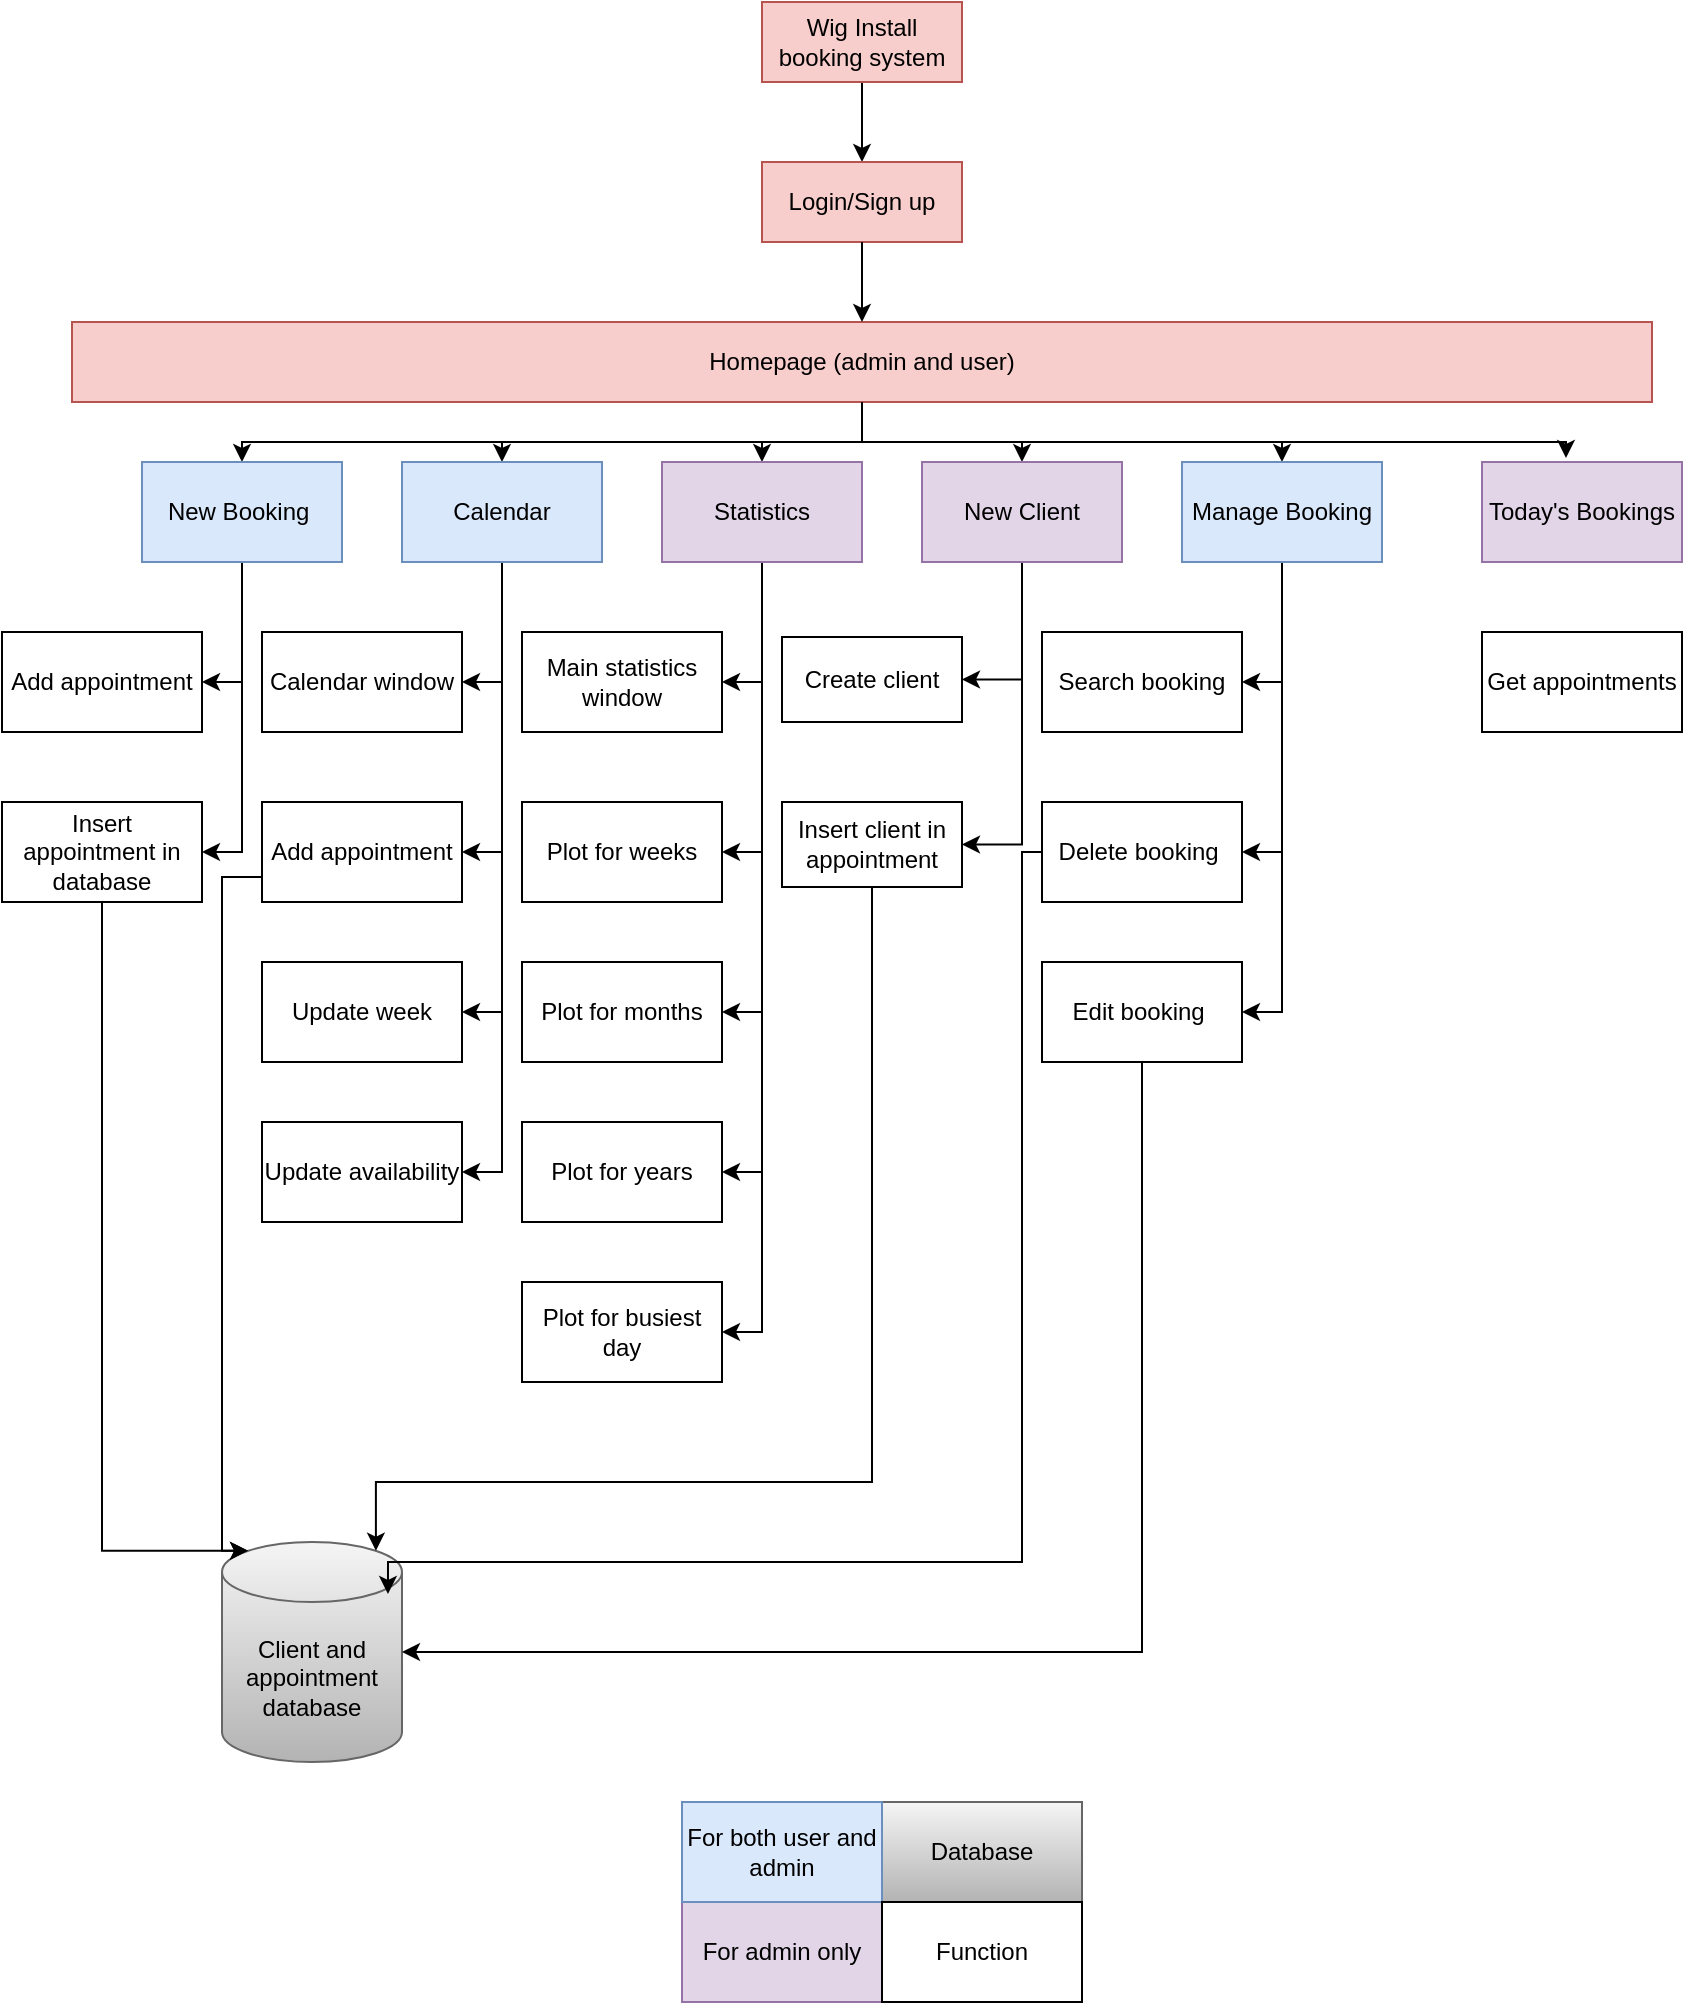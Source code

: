 <mxfile version="26.2.3">
  <diagram name="Page-1" id="0_XSRMOqwUA9aK43pTI8">
    <mxGraphModel dx="1716" dy="474" grid="1" gridSize="10" guides="1" tooltips="1" connect="1" arrows="1" fold="1" page="1" pageScale="1" pageWidth="850" pageHeight="1100" math="0" shadow="0">
      <root>
        <mxCell id="0" />
        <mxCell id="1" parent="0" />
        <mxCell id="44dSVLTpGog5VXZoPd1q-29" style="edgeStyle=orthogonalEdgeStyle;rounded=0;orthogonalLoop=1;jettySize=auto;html=1;exitX=0.5;exitY=1;exitDx=0;exitDy=0;entryX=0.5;entryY=0;entryDx=0;entryDy=0;" edge="1" parent="1" source="44dSVLTpGog5VXZoPd1q-1" target="44dSVLTpGog5VXZoPd1q-2">
          <mxGeometry relative="1" as="geometry" />
        </mxCell>
        <mxCell id="44dSVLTpGog5VXZoPd1q-1" value="Wig Install booking system" style="rounded=0;whiteSpace=wrap;html=1;fillColor=#f8cecc;strokeColor=#b85450;" vertex="1" parent="1">
          <mxGeometry x="360" y="80" width="100" height="40" as="geometry" />
        </mxCell>
        <mxCell id="44dSVLTpGog5VXZoPd1q-2" value="Login/Sign up" style="rounded=0;whiteSpace=wrap;html=1;fillColor=#f8cecc;strokeColor=#b85450;" vertex="1" parent="1">
          <mxGeometry x="360" y="160" width="100" height="40" as="geometry" />
        </mxCell>
        <mxCell id="44dSVLTpGog5VXZoPd1q-31" style="edgeStyle=orthogonalEdgeStyle;rounded=0;orthogonalLoop=1;jettySize=auto;html=1;exitX=0.5;exitY=1;exitDx=0;exitDy=0;entryX=0.5;entryY=0;entryDx=0;entryDy=0;" edge="1" parent="1" source="44dSVLTpGog5VXZoPd1q-3" target="44dSVLTpGog5VXZoPd1q-5">
          <mxGeometry relative="1" as="geometry" />
        </mxCell>
        <mxCell id="44dSVLTpGog5VXZoPd1q-32" style="edgeStyle=orthogonalEdgeStyle;rounded=0;orthogonalLoop=1;jettySize=auto;html=1;exitX=0.5;exitY=1;exitDx=0;exitDy=0;entryX=0.5;entryY=0;entryDx=0;entryDy=0;" edge="1" parent="1" source="44dSVLTpGog5VXZoPd1q-3" target="44dSVLTpGog5VXZoPd1q-6">
          <mxGeometry relative="1" as="geometry" />
        </mxCell>
        <mxCell id="44dSVLTpGog5VXZoPd1q-33" style="edgeStyle=orthogonalEdgeStyle;rounded=0;orthogonalLoop=1;jettySize=auto;html=1;exitX=0.5;exitY=1;exitDx=0;exitDy=0;entryX=0.5;entryY=0;entryDx=0;entryDy=0;" edge="1" parent="1" source="44dSVLTpGog5VXZoPd1q-3" target="44dSVLTpGog5VXZoPd1q-10">
          <mxGeometry relative="1" as="geometry" />
        </mxCell>
        <mxCell id="44dSVLTpGog5VXZoPd1q-34" style="edgeStyle=orthogonalEdgeStyle;rounded=0;orthogonalLoop=1;jettySize=auto;html=1;exitX=0.5;exitY=1;exitDx=0;exitDy=0;entryX=0.5;entryY=0;entryDx=0;entryDy=0;" edge="1" parent="1" source="44dSVLTpGog5VXZoPd1q-3" target="44dSVLTpGog5VXZoPd1q-7">
          <mxGeometry relative="1" as="geometry" />
        </mxCell>
        <mxCell id="44dSVLTpGog5VXZoPd1q-35" style="edgeStyle=orthogonalEdgeStyle;rounded=0;orthogonalLoop=1;jettySize=auto;html=1;exitX=0.5;exitY=1;exitDx=0;exitDy=0;entryX=0.5;entryY=0;entryDx=0;entryDy=0;" edge="1" parent="1" source="44dSVLTpGog5VXZoPd1q-3" target="44dSVLTpGog5VXZoPd1q-8">
          <mxGeometry relative="1" as="geometry" />
        </mxCell>
        <mxCell id="44dSVLTpGog5VXZoPd1q-3" value="Homepage (admin and user)" style="rounded=0;whiteSpace=wrap;html=1;fillColor=#f8cecc;strokeColor=#b85450;" vertex="1" parent="1">
          <mxGeometry x="15" y="240" width="790" height="40" as="geometry" />
        </mxCell>
        <mxCell id="44dSVLTpGog5VXZoPd1q-38" style="edgeStyle=orthogonalEdgeStyle;rounded=0;orthogonalLoop=1;jettySize=auto;html=1;exitX=0.5;exitY=1;exitDx=0;exitDy=0;entryX=1;entryY=0.5;entryDx=0;entryDy=0;" edge="1" parent="1" source="44dSVLTpGog5VXZoPd1q-5" target="44dSVLTpGog5VXZoPd1q-12">
          <mxGeometry relative="1" as="geometry" />
        </mxCell>
        <mxCell id="44dSVLTpGog5VXZoPd1q-39" style="edgeStyle=orthogonalEdgeStyle;rounded=0;orthogonalLoop=1;jettySize=auto;html=1;exitX=0.5;exitY=1;exitDx=0;exitDy=0;entryX=1;entryY=0.5;entryDx=0;entryDy=0;" edge="1" parent="1" source="44dSVLTpGog5VXZoPd1q-5" target="44dSVLTpGog5VXZoPd1q-11">
          <mxGeometry relative="1" as="geometry" />
        </mxCell>
        <mxCell id="44dSVLTpGog5VXZoPd1q-5" value="New Booking&amp;nbsp;" style="rounded=0;whiteSpace=wrap;html=1;fillColor=#dae8fc;strokeColor=#6c8ebf;" vertex="1" parent="1">
          <mxGeometry x="50" y="310" width="100" height="50" as="geometry" />
        </mxCell>
        <mxCell id="44dSVLTpGog5VXZoPd1q-45" style="edgeStyle=orthogonalEdgeStyle;rounded=0;orthogonalLoop=1;jettySize=auto;html=1;exitX=0.5;exitY=1;exitDx=0;exitDy=0;entryX=1;entryY=0.5;entryDx=0;entryDy=0;" edge="1" parent="1" source="44dSVLTpGog5VXZoPd1q-6" target="44dSVLTpGog5VXZoPd1q-16">
          <mxGeometry relative="1" as="geometry" />
        </mxCell>
        <mxCell id="44dSVLTpGog5VXZoPd1q-47" style="edgeStyle=orthogonalEdgeStyle;rounded=0;orthogonalLoop=1;jettySize=auto;html=1;exitX=0.5;exitY=1;exitDx=0;exitDy=0;entryX=1;entryY=0.5;entryDx=0;entryDy=0;" edge="1" parent="1" source="44dSVLTpGog5VXZoPd1q-6" target="44dSVLTpGog5VXZoPd1q-15">
          <mxGeometry relative="1" as="geometry" />
        </mxCell>
        <mxCell id="44dSVLTpGog5VXZoPd1q-48" style="edgeStyle=orthogonalEdgeStyle;rounded=0;orthogonalLoop=1;jettySize=auto;html=1;exitX=0.5;exitY=1;exitDx=0;exitDy=0;entryX=1;entryY=0.5;entryDx=0;entryDy=0;" edge="1" parent="1" source="44dSVLTpGog5VXZoPd1q-6" target="44dSVLTpGog5VXZoPd1q-14">
          <mxGeometry relative="1" as="geometry" />
        </mxCell>
        <mxCell id="44dSVLTpGog5VXZoPd1q-49" style="edgeStyle=orthogonalEdgeStyle;rounded=0;orthogonalLoop=1;jettySize=auto;html=1;exitX=0.5;exitY=1;exitDx=0;exitDy=0;entryX=1;entryY=0.5;entryDx=0;entryDy=0;" edge="1" parent="1" source="44dSVLTpGog5VXZoPd1q-6" target="44dSVLTpGog5VXZoPd1q-13">
          <mxGeometry relative="1" as="geometry" />
        </mxCell>
        <mxCell id="44dSVLTpGog5VXZoPd1q-6" value="Calendar" style="rounded=0;whiteSpace=wrap;html=1;fillColor=#dae8fc;strokeColor=#6c8ebf;" vertex="1" parent="1">
          <mxGeometry x="180" y="310" width="100" height="50" as="geometry" />
        </mxCell>
        <mxCell id="44dSVLTpGog5VXZoPd1q-55" style="edgeStyle=orthogonalEdgeStyle;rounded=0;orthogonalLoop=1;jettySize=auto;html=1;exitX=0.5;exitY=1;exitDx=0;exitDy=0;entryX=1;entryY=0.5;entryDx=0;entryDy=0;" edge="1" parent="1" source="44dSVLTpGog5VXZoPd1q-7" target="44dSVLTpGog5VXZoPd1q-23">
          <mxGeometry relative="1" as="geometry" />
        </mxCell>
        <mxCell id="44dSVLTpGog5VXZoPd1q-56" style="edgeStyle=orthogonalEdgeStyle;rounded=0;orthogonalLoop=1;jettySize=auto;html=1;exitX=0.5;exitY=1;exitDx=0;exitDy=0;entryX=1;entryY=0.5;entryDx=0;entryDy=0;" edge="1" parent="1" source="44dSVLTpGog5VXZoPd1q-7" target="44dSVLTpGog5VXZoPd1q-22">
          <mxGeometry relative="1" as="geometry" />
        </mxCell>
        <mxCell id="44dSVLTpGog5VXZoPd1q-7" value="New Client" style="rounded=0;whiteSpace=wrap;html=1;fillColor=#e1d5e7;strokeColor=#9673a6;" vertex="1" parent="1">
          <mxGeometry x="440" y="310" width="100" height="50" as="geometry" />
        </mxCell>
        <mxCell id="44dSVLTpGog5VXZoPd1q-57" style="edgeStyle=orthogonalEdgeStyle;rounded=0;orthogonalLoop=1;jettySize=auto;html=1;exitX=0.5;exitY=1;exitDx=0;exitDy=0;entryX=1;entryY=0.5;entryDx=0;entryDy=0;" edge="1" parent="1" source="44dSVLTpGog5VXZoPd1q-8" target="44dSVLTpGog5VXZoPd1q-25">
          <mxGeometry relative="1" as="geometry" />
        </mxCell>
        <mxCell id="44dSVLTpGog5VXZoPd1q-58" style="edgeStyle=orthogonalEdgeStyle;rounded=0;orthogonalLoop=1;jettySize=auto;html=1;exitX=0.5;exitY=1;exitDx=0;exitDy=0;entryX=1;entryY=0.5;entryDx=0;entryDy=0;" edge="1" parent="1" source="44dSVLTpGog5VXZoPd1q-8" target="44dSVLTpGog5VXZoPd1q-24">
          <mxGeometry relative="1" as="geometry" />
        </mxCell>
        <mxCell id="44dSVLTpGog5VXZoPd1q-59" style="edgeStyle=orthogonalEdgeStyle;rounded=0;orthogonalLoop=1;jettySize=auto;html=1;exitX=0.5;exitY=1;exitDx=0;exitDy=0;entryX=1;entryY=0.5;entryDx=0;entryDy=0;" edge="1" parent="1" source="44dSVLTpGog5VXZoPd1q-8" target="44dSVLTpGog5VXZoPd1q-26">
          <mxGeometry relative="1" as="geometry" />
        </mxCell>
        <mxCell id="44dSVLTpGog5VXZoPd1q-8" value="Manage Booking" style="rounded=0;whiteSpace=wrap;html=1;fillColor=#dae8fc;strokeColor=#6c8ebf;" vertex="1" parent="1">
          <mxGeometry x="570" y="310" width="100" height="50" as="geometry" />
        </mxCell>
        <mxCell id="44dSVLTpGog5VXZoPd1q-9" value="Today&#39;s Bookings" style="rounded=0;whiteSpace=wrap;html=1;fillColor=#e1d5e7;strokeColor=#9673a6;" vertex="1" parent="1">
          <mxGeometry x="720" y="310" width="100" height="50" as="geometry" />
        </mxCell>
        <mxCell id="44dSVLTpGog5VXZoPd1q-50" style="edgeStyle=orthogonalEdgeStyle;rounded=0;orthogonalLoop=1;jettySize=auto;html=1;exitX=0.5;exitY=1;exitDx=0;exitDy=0;entryX=1;entryY=0.5;entryDx=0;entryDy=0;" edge="1" parent="1" source="44dSVLTpGog5VXZoPd1q-10" target="44dSVLTpGog5VXZoPd1q-21">
          <mxGeometry relative="1" as="geometry" />
        </mxCell>
        <mxCell id="44dSVLTpGog5VXZoPd1q-51" style="edgeStyle=orthogonalEdgeStyle;rounded=0;orthogonalLoop=1;jettySize=auto;html=1;exitX=0.5;exitY=1;exitDx=0;exitDy=0;entryX=1;entryY=0.5;entryDx=0;entryDy=0;" edge="1" parent="1" source="44dSVLTpGog5VXZoPd1q-10" target="44dSVLTpGog5VXZoPd1q-20">
          <mxGeometry relative="1" as="geometry" />
        </mxCell>
        <mxCell id="44dSVLTpGog5VXZoPd1q-52" style="edgeStyle=orthogonalEdgeStyle;rounded=0;orthogonalLoop=1;jettySize=auto;html=1;exitX=0.5;exitY=1;exitDx=0;exitDy=0;entryX=1;entryY=0.5;entryDx=0;entryDy=0;" edge="1" parent="1" source="44dSVLTpGog5VXZoPd1q-10" target="44dSVLTpGog5VXZoPd1q-19">
          <mxGeometry relative="1" as="geometry" />
        </mxCell>
        <mxCell id="44dSVLTpGog5VXZoPd1q-53" style="edgeStyle=orthogonalEdgeStyle;rounded=0;orthogonalLoop=1;jettySize=auto;html=1;exitX=0.5;exitY=1;exitDx=0;exitDy=0;entryX=1;entryY=0.5;entryDx=0;entryDy=0;" edge="1" parent="1" source="44dSVLTpGog5VXZoPd1q-10" target="44dSVLTpGog5VXZoPd1q-18">
          <mxGeometry relative="1" as="geometry" />
        </mxCell>
        <mxCell id="44dSVLTpGog5VXZoPd1q-54" style="edgeStyle=orthogonalEdgeStyle;rounded=0;orthogonalLoop=1;jettySize=auto;html=1;exitX=0.5;exitY=1;exitDx=0;exitDy=0;entryX=1;entryY=0.5;entryDx=0;entryDy=0;" edge="1" parent="1" source="44dSVLTpGog5VXZoPd1q-10" target="44dSVLTpGog5VXZoPd1q-17">
          <mxGeometry relative="1" as="geometry" />
        </mxCell>
        <mxCell id="44dSVLTpGog5VXZoPd1q-10" value="Statistics" style="rounded=0;whiteSpace=wrap;html=1;fillColor=#e1d5e7;strokeColor=#9673a6;" vertex="1" parent="1">
          <mxGeometry x="310" y="310" width="100" height="50" as="geometry" />
        </mxCell>
        <mxCell id="44dSVLTpGog5VXZoPd1q-11" value="Insert appointment in database" style="rounded=0;whiteSpace=wrap;html=1;" vertex="1" parent="1">
          <mxGeometry x="-20" y="480" width="100" height="50" as="geometry" />
        </mxCell>
        <mxCell id="44dSVLTpGog5VXZoPd1q-12" value="Add appointment" style="rounded=0;whiteSpace=wrap;html=1;" vertex="1" parent="1">
          <mxGeometry x="-20" y="395" width="100" height="50" as="geometry" />
        </mxCell>
        <mxCell id="44dSVLTpGog5VXZoPd1q-13" value="Update availability" style="rounded=0;whiteSpace=wrap;html=1;" vertex="1" parent="1">
          <mxGeometry x="110" y="640" width="100" height="50" as="geometry" />
        </mxCell>
        <mxCell id="44dSVLTpGog5VXZoPd1q-14" value="Update week" style="rounded=0;whiteSpace=wrap;html=1;" vertex="1" parent="1">
          <mxGeometry x="110" y="560" width="100" height="50" as="geometry" />
        </mxCell>
        <mxCell id="44dSVLTpGog5VXZoPd1q-15" value="Add appointment" style="rounded=0;whiteSpace=wrap;html=1;" vertex="1" parent="1">
          <mxGeometry x="110" y="480" width="100" height="50" as="geometry" />
        </mxCell>
        <mxCell id="44dSVLTpGog5VXZoPd1q-16" value="Calendar window" style="rounded=0;whiteSpace=wrap;html=1;rotation=0;" vertex="1" parent="1">
          <mxGeometry x="110" y="395" width="100" height="50" as="geometry" />
        </mxCell>
        <mxCell id="44dSVLTpGog5VXZoPd1q-17" value="Plot for busiest day" style="rounded=0;whiteSpace=wrap;html=1;" vertex="1" parent="1">
          <mxGeometry x="240" y="720" width="100" height="50" as="geometry" />
        </mxCell>
        <mxCell id="44dSVLTpGog5VXZoPd1q-18" value="Plot for years" style="rounded=0;whiteSpace=wrap;html=1;" vertex="1" parent="1">
          <mxGeometry x="240" y="640" width="100" height="50" as="geometry" />
        </mxCell>
        <mxCell id="44dSVLTpGog5VXZoPd1q-19" value="Plot for months" style="rounded=0;whiteSpace=wrap;html=1;" vertex="1" parent="1">
          <mxGeometry x="240" y="560" width="100" height="50" as="geometry" />
        </mxCell>
        <mxCell id="44dSVLTpGog5VXZoPd1q-20" value="Plot for weeks" style="rounded=0;whiteSpace=wrap;html=1;" vertex="1" parent="1">
          <mxGeometry x="240" y="480" width="100" height="50" as="geometry" />
        </mxCell>
        <mxCell id="44dSVLTpGog5VXZoPd1q-21" value="Main statistics window" style="rounded=0;whiteSpace=wrap;html=1;" vertex="1" parent="1">
          <mxGeometry x="240" y="395" width="100" height="50" as="geometry" />
        </mxCell>
        <mxCell id="44dSVLTpGog5VXZoPd1q-22" value="Insert client in appointment" style="rounded=0;whiteSpace=wrap;html=1;rotation=0;" vertex="1" parent="1">
          <mxGeometry x="370" y="480" width="90" height="42.5" as="geometry" />
        </mxCell>
        <mxCell id="44dSVLTpGog5VXZoPd1q-23" value="Create client" style="rounded=0;whiteSpace=wrap;html=1;" vertex="1" parent="1">
          <mxGeometry x="370" y="397.5" width="90" height="42.5" as="geometry" />
        </mxCell>
        <mxCell id="44dSVLTpGog5VXZoPd1q-24" value="Delete booking&amp;nbsp;" style="rounded=0;whiteSpace=wrap;html=1;" vertex="1" parent="1">
          <mxGeometry x="500" y="480" width="100" height="50" as="geometry" />
        </mxCell>
        <mxCell id="44dSVLTpGog5VXZoPd1q-25" value="Search booking" style="rounded=0;whiteSpace=wrap;html=1;" vertex="1" parent="1">
          <mxGeometry x="500" y="395" width="100" height="50" as="geometry" />
        </mxCell>
        <mxCell id="44dSVLTpGog5VXZoPd1q-26" value="Edit booking&amp;nbsp;" style="rounded=0;whiteSpace=wrap;html=1;" vertex="1" parent="1">
          <mxGeometry x="500" y="560" width="100" height="50" as="geometry" />
        </mxCell>
        <mxCell id="44dSVLTpGog5VXZoPd1q-27" value="Get appointments" style="rounded=0;whiteSpace=wrap;html=1;rotation=0;" vertex="1" parent="1">
          <mxGeometry x="720" y="395" width="100" height="50" as="geometry" />
        </mxCell>
        <mxCell id="44dSVLTpGog5VXZoPd1q-28" value="Client and appointment database" style="shape=cylinder3;whiteSpace=wrap;html=1;boundedLbl=1;backgroundOutline=1;size=15;fillColor=#f5f5f5;strokeColor=#666666;gradientColor=#b3b3b3;" vertex="1" parent="1">
          <mxGeometry x="90" y="850" width="90" height="110" as="geometry" />
        </mxCell>
        <mxCell id="44dSVLTpGog5VXZoPd1q-30" style="edgeStyle=orthogonalEdgeStyle;rounded=0;orthogonalLoop=1;jettySize=auto;html=1;exitX=0.5;exitY=1;exitDx=0;exitDy=0;entryX=0.5;entryY=0;entryDx=0;entryDy=0;" edge="1" parent="1" source="44dSVLTpGog5VXZoPd1q-2" target="44dSVLTpGog5VXZoPd1q-3">
          <mxGeometry relative="1" as="geometry" />
        </mxCell>
        <mxCell id="44dSVLTpGog5VXZoPd1q-36" style="edgeStyle=orthogonalEdgeStyle;rounded=0;orthogonalLoop=1;jettySize=auto;html=1;exitX=0.5;exitY=1;exitDx=0;exitDy=0;entryX=0.42;entryY=-0.04;entryDx=0;entryDy=0;entryPerimeter=0;" edge="1" parent="1" source="44dSVLTpGog5VXZoPd1q-3" target="44dSVLTpGog5VXZoPd1q-9">
          <mxGeometry relative="1" as="geometry" />
        </mxCell>
        <mxCell id="44dSVLTpGog5VXZoPd1q-40" style="rounded=0;orthogonalLoop=1;jettySize=auto;html=1;exitX=0.5;exitY=1;exitDx=0;exitDy=0;entryX=0.145;entryY=0;entryDx=0;entryDy=4.35;entryPerimeter=0;edgeStyle=elbowEdgeStyle;" edge="1" parent="1" source="44dSVLTpGog5VXZoPd1q-11" target="44dSVLTpGog5VXZoPd1q-28">
          <mxGeometry relative="1" as="geometry">
            <Array as="points">
              <mxPoint x="30" y="690" />
            </Array>
          </mxGeometry>
        </mxCell>
        <mxCell id="44dSVLTpGog5VXZoPd1q-60" style="rounded=0;orthogonalLoop=1;jettySize=auto;html=1;exitX=0;exitY=0.75;exitDx=0;exitDy=0;entryX=0.145;entryY=0;entryDx=0;entryDy=4.35;entryPerimeter=0;edgeStyle=orthogonalEdgeStyle;" edge="1" parent="1" source="44dSVLTpGog5VXZoPd1q-15" target="44dSVLTpGog5VXZoPd1q-28">
          <mxGeometry relative="1" as="geometry">
            <mxPoint x="99.52" y="520" as="sourcePoint" />
            <mxPoint x="99.5" y="865" as="targetPoint" />
            <Array as="points">
              <mxPoint x="90" y="518" />
              <mxPoint x="90" y="854" />
            </Array>
          </mxGeometry>
        </mxCell>
        <mxCell id="44dSVLTpGog5VXZoPd1q-61" style="edgeStyle=elbowEdgeStyle;rounded=0;orthogonalLoop=1;jettySize=auto;html=1;exitX=0.5;exitY=1;exitDx=0;exitDy=0;entryX=0.855;entryY=0;entryDx=0;entryDy=4.35;entryPerimeter=0;elbow=vertical;" edge="1" parent="1" source="44dSVLTpGog5VXZoPd1q-22" target="44dSVLTpGog5VXZoPd1q-28">
          <mxGeometry relative="1" as="geometry">
            <mxPoint x="414.03" y="540" as="sourcePoint" />
            <mxPoint x="165.98" y="871.85" as="targetPoint" />
            <Array as="points">
              <mxPoint x="350" y="820" />
            </Array>
          </mxGeometry>
        </mxCell>
        <mxCell id="44dSVLTpGog5VXZoPd1q-62" style="rounded=0;orthogonalLoop=1;jettySize=auto;html=1;exitX=0;exitY=0.5;exitDx=0;exitDy=0;entryX=0.922;entryY=0.236;entryDx=0;entryDy=0;entryPerimeter=0;edgeStyle=orthogonalEdgeStyle;" edge="1" parent="1" source="44dSVLTpGog5VXZoPd1q-24" target="44dSVLTpGog5VXZoPd1q-28">
          <mxGeometry relative="1" as="geometry">
            <Array as="points">
              <mxPoint x="490" y="505" />
              <mxPoint x="490" y="860" />
              <mxPoint x="173" y="860" />
            </Array>
          </mxGeometry>
        </mxCell>
        <mxCell id="44dSVLTpGog5VXZoPd1q-63" style="edgeStyle=orthogonalEdgeStyle;rounded=0;orthogonalLoop=1;jettySize=auto;html=1;entryX=1;entryY=0.5;entryDx=0;entryDy=0;entryPerimeter=0;" edge="1" parent="1" source="44dSVLTpGog5VXZoPd1q-26" target="44dSVLTpGog5VXZoPd1q-28">
          <mxGeometry relative="1" as="geometry">
            <Array as="points">
              <mxPoint x="550" y="905" />
            </Array>
          </mxGeometry>
        </mxCell>
        <mxCell id="44dSVLTpGog5VXZoPd1q-64" value="For admin only" style="rounded=0;whiteSpace=wrap;html=1;fillColor=#e1d5e7;strokeColor=#9673a6;" vertex="1" parent="1">
          <mxGeometry x="320" y="1030" width="100" height="50" as="geometry" />
        </mxCell>
        <mxCell id="44dSVLTpGog5VXZoPd1q-65" value="Database" style="rounded=0;whiteSpace=wrap;html=1;fillColor=#f5f5f5;gradientColor=#b3b3b3;strokeColor=#666666;" vertex="1" parent="1">
          <mxGeometry x="420" y="980" width="100" height="50" as="geometry" />
        </mxCell>
        <mxCell id="44dSVLTpGog5VXZoPd1q-66" value="For both user and admin" style="rounded=0;whiteSpace=wrap;html=1;fillColor=#dae8fc;strokeColor=#6c8ebf;" vertex="1" parent="1">
          <mxGeometry x="320" y="980" width="100" height="50" as="geometry" />
        </mxCell>
        <mxCell id="44dSVLTpGog5VXZoPd1q-67" value="Function" style="rounded=0;whiteSpace=wrap;html=1;" vertex="1" parent="1">
          <mxGeometry x="420" y="1030" width="100" height="50" as="geometry" />
        </mxCell>
      </root>
    </mxGraphModel>
  </diagram>
</mxfile>
